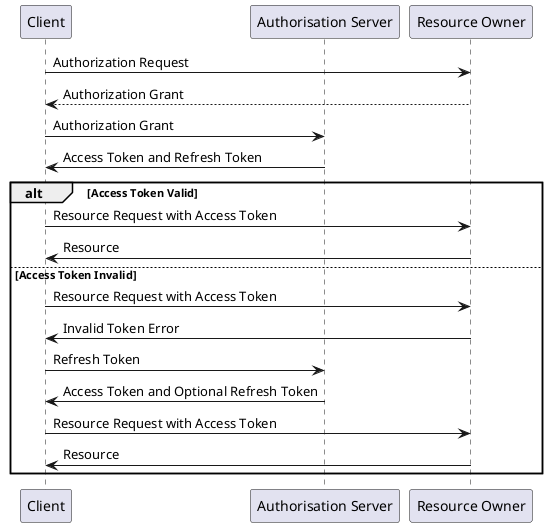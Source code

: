 @startuml

participant "Client" as client
participant "Authorisation Server" as authorisation_server
participant "Resource Owner" as resource_owner

client -> resource_owner: Authorization Request
resource_owner --> client: Authorization Grant

client -> authorisation_server: Authorization Grant
authorisation_server -> client: Access Token and Refresh Token

alt Access Token Valid

client -> resource_owner: Resource Request with Access Token
resource_owner -> client: Resource

else Access Token Invalid

client -> resource_owner: Resource Request with Access Token
resource_owner -> client: Invalid Token Error

client -> authorisation_server: Refresh Token
authorisation_server -> client: Access Token and Optional Refresh Token

client -> resource_owner: Resource Request with Access Token
resource_owner -> client: Resource

end

@enduml